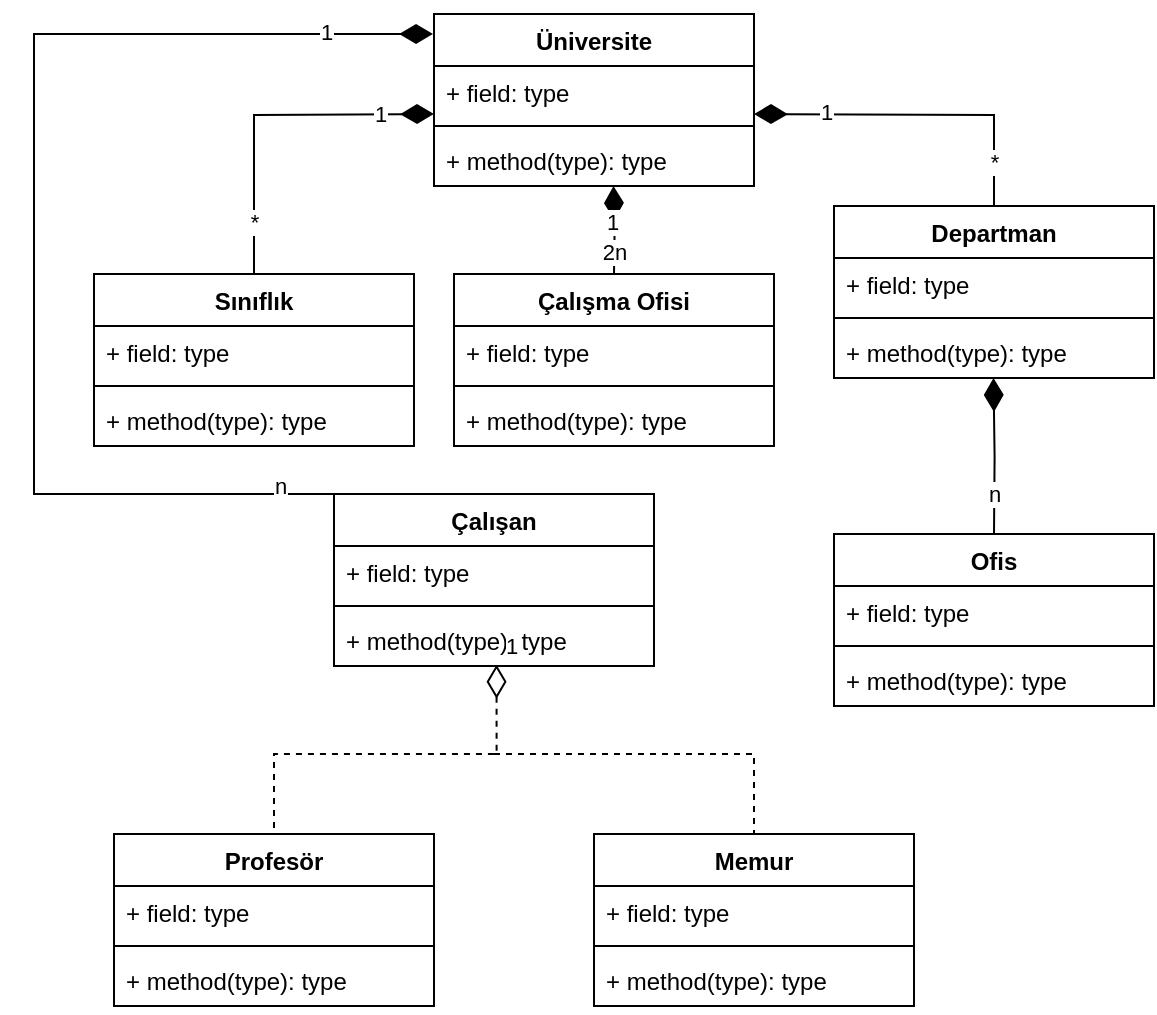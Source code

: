 <mxfile version="20.2.7" type="device"><diagram id="C5RBs43oDa-KdzZeNtuy" name="Page-1"><mxGraphModel dx="981" dy="486" grid="1" gridSize="10" guides="1" tooltips="1" connect="1" arrows="1" fold="1" page="1" pageScale="1" pageWidth="827" pageHeight="1169" math="0" shadow="0"><root><mxCell id="WIyWlLk6GJQsqaUBKTNV-0"/><mxCell id="WIyWlLk6GJQsqaUBKTNV-1" parent="WIyWlLk6GJQsqaUBKTNV-0"/><mxCell id="wo4NrvDdeQjVamJzTnby-10" value="Üniversite" style="swimlane;fontStyle=1;align=center;verticalAlign=top;childLayout=stackLayout;horizontal=1;startSize=26;horizontalStack=0;resizeParent=1;resizeParentMax=0;resizeLast=0;collapsible=1;marginBottom=0;" parent="WIyWlLk6GJQsqaUBKTNV-1" vertex="1"><mxGeometry x="350" y="40" width="160" height="86" as="geometry"/></mxCell><mxCell id="wo4NrvDdeQjVamJzTnby-11" value="+ field: type" style="text;strokeColor=none;fillColor=none;align=left;verticalAlign=top;spacingLeft=4;spacingRight=4;overflow=hidden;rotatable=0;points=[[0,0.5],[1,0.5]];portConstraint=eastwest;" parent="wo4NrvDdeQjVamJzTnby-10" vertex="1"><mxGeometry y="26" width="160" height="26" as="geometry"/></mxCell><mxCell id="wo4NrvDdeQjVamJzTnby-12" value="" style="line;strokeWidth=1;fillColor=none;align=left;verticalAlign=middle;spacingTop=-1;spacingLeft=3;spacingRight=3;rotatable=0;labelPosition=right;points=[];portConstraint=eastwest;" parent="wo4NrvDdeQjVamJzTnby-10" vertex="1"><mxGeometry y="52" width="160" height="8" as="geometry"/></mxCell><mxCell id="wo4NrvDdeQjVamJzTnby-13" value="+ method(type): type" style="text;strokeColor=none;fillColor=none;align=left;verticalAlign=top;spacingLeft=4;spacingRight=4;overflow=hidden;rotatable=0;points=[[0,0.5],[1,0.5]];portConstraint=eastwest;" parent="wo4NrvDdeQjVamJzTnby-10" vertex="1"><mxGeometry y="60" width="160" height="26" as="geometry"/></mxCell><mxCell id="wo4NrvDdeQjVamJzTnby-17" value="" style="endArrow=close;html=1;endSize=12;startArrow=diamondThin;startSize=14;startFill=1;edgeStyle=orthogonalEdgeStyle;align=left;verticalAlign=bottom;rounded=0;entryX=0.5;entryY=0;entryDx=0;entryDy=0;" parent="WIyWlLk6GJQsqaUBKTNV-1" target="wo4NrvDdeQjVamJzTnby-24" edge="1"><mxGeometry x="-1" y="10" relative="1" as="geometry"><mxPoint x="439.76" y="126" as="sourcePoint"/><mxPoint x="439.76" y="200" as="targetPoint"/><Array as="points"/><mxPoint as="offset"/></mxGeometry></mxCell><mxCell id="wo4NrvDdeQjVamJzTnby-38" value="2n" style="edgeLabel;html=1;align=center;verticalAlign=middle;resizable=0;points=[];" parent="wo4NrvDdeQjVamJzTnby-17" vertex="1" connectable="0"><mxGeometry x="0.631" y="1" relative="1" as="geometry"><mxPoint x="-1" y="-3" as="offset"/></mxGeometry></mxCell><mxCell id="cJhWNDBSaoilCeA9AlcP-4" value="1" style="edgeLabel;html=1;align=center;verticalAlign=middle;resizable=0;points=[];" vertex="1" connectable="0" parent="wo4NrvDdeQjVamJzTnby-17"><mxGeometry x="-0.185" y="-1" relative="1" as="geometry"><mxPoint as="offset"/></mxGeometry></mxCell><mxCell id="wo4NrvDdeQjVamJzTnby-23" value="" style="endArrow=close;html=1;endSize=12;startArrow=diamondThin;startSize=14;startFill=1;edgeStyle=orthogonalEdgeStyle;align=left;verticalAlign=bottom;rounded=0;entryX=0.5;entryY=0;entryDx=0;entryDy=0;" parent="WIyWlLk6GJQsqaUBKTNV-1" target="wo4NrvDdeQjVamJzTnby-28" edge="1"><mxGeometry x="-1" y="3" relative="1" as="geometry"><mxPoint x="510" y="90" as="sourcePoint"/><mxPoint x="630" y="130" as="targetPoint"/></mxGeometry></mxCell><mxCell id="wo4NrvDdeQjVamJzTnby-39" value="*" style="edgeLabel;html=1;align=center;verticalAlign=middle;resizable=0;points=[];" parent="wo4NrvDdeQjVamJzTnby-23" vertex="1" connectable="0"><mxGeometry x="0.883" y="2" relative="1" as="geometry"><mxPoint x="-2" y="-13" as="offset"/></mxGeometry></mxCell><mxCell id="cJhWNDBSaoilCeA9AlcP-3" value="1" style="edgeLabel;html=1;align=center;verticalAlign=middle;resizable=0;points=[];" vertex="1" connectable="0" parent="wo4NrvDdeQjVamJzTnby-23"><mxGeometry x="-0.568" y="1" relative="1" as="geometry"><mxPoint as="offset"/></mxGeometry></mxCell><mxCell id="wo4NrvDdeQjVamJzTnby-24" value="Çalışma Ofisi" style="swimlane;fontStyle=1;align=center;verticalAlign=top;childLayout=stackLayout;horizontal=1;startSize=26;horizontalStack=0;resizeParent=1;resizeParentMax=0;resizeLast=0;collapsible=1;marginBottom=0;" parent="WIyWlLk6GJQsqaUBKTNV-1" vertex="1"><mxGeometry x="360" y="170" width="160" height="86" as="geometry"/></mxCell><mxCell id="wo4NrvDdeQjVamJzTnby-25" value="+ field: type" style="text;strokeColor=none;fillColor=none;align=left;verticalAlign=top;spacingLeft=4;spacingRight=4;overflow=hidden;rotatable=0;points=[[0,0.5],[1,0.5]];portConstraint=eastwest;" parent="wo4NrvDdeQjVamJzTnby-24" vertex="1"><mxGeometry y="26" width="160" height="26" as="geometry"/></mxCell><mxCell id="wo4NrvDdeQjVamJzTnby-26" value="" style="line;strokeWidth=1;fillColor=none;align=left;verticalAlign=middle;spacingTop=-1;spacingLeft=3;spacingRight=3;rotatable=0;labelPosition=right;points=[];portConstraint=eastwest;" parent="wo4NrvDdeQjVamJzTnby-24" vertex="1"><mxGeometry y="52" width="160" height="8" as="geometry"/></mxCell><mxCell id="wo4NrvDdeQjVamJzTnby-27" value="+ method(type): type" style="text;strokeColor=none;fillColor=none;align=left;verticalAlign=top;spacingLeft=4;spacingRight=4;overflow=hidden;rotatable=0;points=[[0,0.5],[1,0.5]];portConstraint=eastwest;" parent="wo4NrvDdeQjVamJzTnby-24" vertex="1"><mxGeometry y="60" width="160" height="26" as="geometry"/></mxCell><mxCell id="wo4NrvDdeQjVamJzTnby-28" value="Departman" style="swimlane;fontStyle=1;align=center;verticalAlign=top;childLayout=stackLayout;horizontal=1;startSize=26;horizontalStack=0;resizeParent=1;resizeParentMax=0;resizeLast=0;collapsible=1;marginBottom=0;" parent="WIyWlLk6GJQsqaUBKTNV-1" vertex="1"><mxGeometry x="550" y="136" width="160" height="86" as="geometry"/></mxCell><mxCell id="wo4NrvDdeQjVamJzTnby-29" value="+ field: type" style="text;strokeColor=none;fillColor=none;align=left;verticalAlign=top;spacingLeft=4;spacingRight=4;overflow=hidden;rotatable=0;points=[[0,0.5],[1,0.5]];portConstraint=eastwest;" parent="wo4NrvDdeQjVamJzTnby-28" vertex="1"><mxGeometry y="26" width="160" height="26" as="geometry"/></mxCell><mxCell id="wo4NrvDdeQjVamJzTnby-30" value="" style="line;strokeWidth=1;fillColor=none;align=left;verticalAlign=middle;spacingTop=-1;spacingLeft=3;spacingRight=3;rotatable=0;labelPosition=right;points=[];portConstraint=eastwest;" parent="wo4NrvDdeQjVamJzTnby-28" vertex="1"><mxGeometry y="52" width="160" height="8" as="geometry"/></mxCell><mxCell id="wo4NrvDdeQjVamJzTnby-31" value="+ method(type): type" style="text;strokeColor=none;fillColor=none;align=left;verticalAlign=top;spacingLeft=4;spacingRight=4;overflow=hidden;rotatable=0;points=[[0,0.5],[1,0.5]];portConstraint=eastwest;" parent="wo4NrvDdeQjVamJzTnby-28" vertex="1"><mxGeometry y="60" width="160" height="26" as="geometry"/></mxCell><mxCell id="wo4NrvDdeQjVamJzTnby-32" value="" style="endArrow=close;html=1;endSize=12;startArrow=diamondThin;startSize=14;startFill=1;edgeStyle=orthogonalEdgeStyle;align=left;verticalAlign=bottom;rounded=0;entryX=0.5;entryY=0;entryDx=0;entryDy=0;" parent="WIyWlLk6GJQsqaUBKTNV-1" target="wo4NrvDdeQjVamJzTnby-33" edge="1"><mxGeometry x="-1" y="3" relative="1" as="geometry"><mxPoint x="350" y="90" as="sourcePoint"/><mxPoint x="230" y="144" as="targetPoint"/></mxGeometry></mxCell><mxCell id="wo4NrvDdeQjVamJzTnby-37" value="*" style="edgeLabel;html=1;align=center;verticalAlign=middle;resizable=0;points=[];" parent="wo4NrvDdeQjVamJzTnby-32" vertex="1" connectable="0"><mxGeometry x="0.862" y="1" relative="1" as="geometry"><mxPoint x="-1" y="-15" as="offset"/></mxGeometry></mxCell><mxCell id="cJhWNDBSaoilCeA9AlcP-1" value="1" style="edgeLabel;html=1;align=center;verticalAlign=middle;resizable=0;points=[];" vertex="1" connectable="0" parent="wo4NrvDdeQjVamJzTnby-32"><mxGeometry x="-0.684" relative="1" as="geometry"><mxPoint as="offset"/></mxGeometry></mxCell><mxCell id="wo4NrvDdeQjVamJzTnby-33" value="Sınıflık" style="swimlane;fontStyle=1;align=center;verticalAlign=top;childLayout=stackLayout;horizontal=1;startSize=26;horizontalStack=0;resizeParent=1;resizeParentMax=0;resizeLast=0;collapsible=1;marginBottom=0;" parent="WIyWlLk6GJQsqaUBKTNV-1" vertex="1"><mxGeometry x="180" y="170" width="160" height="86" as="geometry"/></mxCell><mxCell id="wo4NrvDdeQjVamJzTnby-34" value="+ field: type" style="text;strokeColor=none;fillColor=none;align=left;verticalAlign=top;spacingLeft=4;spacingRight=4;overflow=hidden;rotatable=0;points=[[0,0.5],[1,0.5]];portConstraint=eastwest;" parent="wo4NrvDdeQjVamJzTnby-33" vertex="1"><mxGeometry y="26" width="160" height="26" as="geometry"/></mxCell><mxCell id="wo4NrvDdeQjVamJzTnby-35" value="" style="line;strokeWidth=1;fillColor=none;align=left;verticalAlign=middle;spacingTop=-1;spacingLeft=3;spacingRight=3;rotatable=0;labelPosition=right;points=[];portConstraint=eastwest;" parent="wo4NrvDdeQjVamJzTnby-33" vertex="1"><mxGeometry y="52" width="160" height="8" as="geometry"/></mxCell><mxCell id="wo4NrvDdeQjVamJzTnby-36" value="+ method(type): type" style="text;strokeColor=none;fillColor=none;align=left;verticalAlign=top;spacingLeft=4;spacingRight=4;overflow=hidden;rotatable=0;points=[[0,0.5],[1,0.5]];portConstraint=eastwest;" parent="wo4NrvDdeQjVamJzTnby-33" vertex="1"><mxGeometry y="60" width="160" height="26" as="geometry"/></mxCell><mxCell id="wo4NrvDdeQjVamJzTnby-40" value="" style="endArrow=close;html=1;endSize=12;startArrow=diamondThin;startSize=14;startFill=1;edgeStyle=orthogonalEdgeStyle;align=left;verticalAlign=bottom;rounded=0;entryX=0.5;entryY=0;entryDx=0;entryDy=0;" parent="WIyWlLk6GJQsqaUBKTNV-1" target="wo4NrvDdeQjVamJzTnby-42" edge="1"><mxGeometry x="-1" y="10" relative="1" as="geometry"><mxPoint x="629.76" y="222" as="sourcePoint"/><mxPoint x="629.76" y="296" as="targetPoint"/><Array as="points"/><mxPoint as="offset"/></mxGeometry></mxCell><mxCell id="wo4NrvDdeQjVamJzTnby-46" value="n" style="edgeLabel;html=1;align=center;verticalAlign=middle;resizable=0;points=[];" parent="wo4NrvDdeQjVamJzTnby-40" vertex="1" connectable="0"><mxGeometry x="0.639" relative="1" as="geometry"><mxPoint y="-6" as="offset"/></mxGeometry></mxCell><mxCell id="wo4NrvDdeQjVamJzTnby-42" value="Ofis&#10;" style="swimlane;fontStyle=1;align=center;verticalAlign=top;childLayout=stackLayout;horizontal=1;startSize=26;horizontalStack=0;resizeParent=1;resizeParentMax=0;resizeLast=0;collapsible=1;marginBottom=0;" parent="WIyWlLk6GJQsqaUBKTNV-1" vertex="1"><mxGeometry x="550" y="300" width="160" height="86" as="geometry"/></mxCell><mxCell id="wo4NrvDdeQjVamJzTnby-43" value="+ field: type" style="text;strokeColor=none;fillColor=none;align=left;verticalAlign=top;spacingLeft=4;spacingRight=4;overflow=hidden;rotatable=0;points=[[0,0.5],[1,0.5]];portConstraint=eastwest;" parent="wo4NrvDdeQjVamJzTnby-42" vertex="1"><mxGeometry y="26" width="160" height="26" as="geometry"/></mxCell><mxCell id="wo4NrvDdeQjVamJzTnby-44" value="" style="line;strokeWidth=1;fillColor=none;align=left;verticalAlign=middle;spacingTop=-1;spacingLeft=3;spacingRight=3;rotatable=0;labelPosition=right;points=[];portConstraint=eastwest;" parent="wo4NrvDdeQjVamJzTnby-42" vertex="1"><mxGeometry y="52" width="160" height="8" as="geometry"/></mxCell><mxCell id="wo4NrvDdeQjVamJzTnby-45" value="+ method(type): type" style="text;strokeColor=none;fillColor=none;align=left;verticalAlign=top;spacingLeft=4;spacingRight=4;overflow=hidden;rotatable=0;points=[[0,0.5],[1,0.5]];portConstraint=eastwest;" parent="wo4NrvDdeQjVamJzTnby-42" vertex="1"><mxGeometry y="60" width="160" height="26" as="geometry"/></mxCell><mxCell id="wo4NrvDdeQjVamJzTnby-47" value="" style="endArrow=close;html=1;endSize=12;startArrow=diamondThin;startSize=14;startFill=1;edgeStyle=orthogonalEdgeStyle;align=left;verticalAlign=bottom;rounded=0;exitX=-0.003;exitY=0.116;exitDx=0;exitDy=0;exitPerimeter=0;entryX=0;entryY=0;entryDx=0;entryDy=0;" parent="WIyWlLk6GJQsqaUBKTNV-1" source="wo4NrvDdeQjVamJzTnby-10" target="wo4NrvDdeQjVamJzTnby-49" edge="1"><mxGeometry x="-1" y="3" relative="1" as="geometry"><mxPoint x="340" y="50" as="sourcePoint"/><mxPoint x="300" y="330" as="targetPoint"/><Array as="points"><mxPoint x="150" y="50"/><mxPoint x="150" y="280"/></Array></mxGeometry></mxCell><mxCell id="wo4NrvDdeQjVamJzTnby-48" value="n" style="edgeLabel;html=1;align=center;verticalAlign=middle;resizable=0;points=[];" parent="wo4NrvDdeQjVamJzTnby-47" vertex="1" connectable="0"><mxGeometry x="0.899" y="-3" relative="1" as="geometry"><mxPoint x="2" y="-7" as="offset"/></mxGeometry></mxCell><mxCell id="cJhWNDBSaoilCeA9AlcP-2" value="1" style="edgeLabel;html=1;align=center;verticalAlign=middle;resizable=0;points=[];" vertex="1" connectable="0" parent="wo4NrvDdeQjVamJzTnby-47"><mxGeometry x="-0.816" y="-1" relative="1" as="geometry"><mxPoint as="offset"/></mxGeometry></mxCell><mxCell id="wo4NrvDdeQjVamJzTnby-49" value="Çalışan" style="swimlane;fontStyle=1;align=center;verticalAlign=top;childLayout=stackLayout;horizontal=1;startSize=26;horizontalStack=0;resizeParent=1;resizeParentMax=0;resizeLast=0;collapsible=1;marginBottom=0;" parent="WIyWlLk6GJQsqaUBKTNV-1" vertex="1"><mxGeometry x="300" y="280" width="160" height="86" as="geometry"/></mxCell><mxCell id="wo4NrvDdeQjVamJzTnby-50" value="+ field: type" style="text;strokeColor=none;fillColor=none;align=left;verticalAlign=top;spacingLeft=4;spacingRight=4;overflow=hidden;rotatable=0;points=[[0,0.5],[1,0.5]];portConstraint=eastwest;" parent="wo4NrvDdeQjVamJzTnby-49" vertex="1"><mxGeometry y="26" width="160" height="26" as="geometry"/></mxCell><mxCell id="wo4NrvDdeQjVamJzTnby-51" value="" style="line;strokeWidth=1;fillColor=none;align=left;verticalAlign=middle;spacingTop=-1;spacingLeft=3;spacingRight=3;rotatable=0;labelPosition=right;points=[];portConstraint=eastwest;" parent="wo4NrvDdeQjVamJzTnby-49" vertex="1"><mxGeometry y="52" width="160" height="8" as="geometry"/></mxCell><mxCell id="wo4NrvDdeQjVamJzTnby-52" value="+ method(type): type" style="text;strokeColor=none;fillColor=none;align=left;verticalAlign=top;spacingLeft=4;spacingRight=4;overflow=hidden;rotatable=0;points=[[0,0.5],[1,0.5]];portConstraint=eastwest;" parent="wo4NrvDdeQjVamJzTnby-49" vertex="1"><mxGeometry y="60" width="160" height="26" as="geometry"/></mxCell><mxCell id="wo4NrvDdeQjVamJzTnby-54" value="Profesör" style="swimlane;fontStyle=1;align=center;verticalAlign=top;childLayout=stackLayout;horizontal=1;startSize=26;horizontalStack=0;resizeParent=1;resizeParentMax=0;resizeLast=0;collapsible=1;marginBottom=0;" parent="WIyWlLk6GJQsqaUBKTNV-1" vertex="1"><mxGeometry x="190" y="450" width="160" height="86" as="geometry"/></mxCell><mxCell id="wo4NrvDdeQjVamJzTnby-55" value="+ field: type" style="text;strokeColor=none;fillColor=none;align=left;verticalAlign=top;spacingLeft=4;spacingRight=4;overflow=hidden;rotatable=0;points=[[0,0.5],[1,0.5]];portConstraint=eastwest;" parent="wo4NrvDdeQjVamJzTnby-54" vertex="1"><mxGeometry y="26" width="160" height="26" as="geometry"/></mxCell><mxCell id="wo4NrvDdeQjVamJzTnby-56" value="" style="line;strokeWidth=1;fillColor=none;align=left;verticalAlign=middle;spacingTop=-1;spacingLeft=3;spacingRight=3;rotatable=0;labelPosition=right;points=[];portConstraint=eastwest;" parent="wo4NrvDdeQjVamJzTnby-54" vertex="1"><mxGeometry y="52" width="160" height="8" as="geometry"/></mxCell><mxCell id="wo4NrvDdeQjVamJzTnby-57" value="+ method(type): type" style="text;strokeColor=none;fillColor=none;align=left;verticalAlign=top;spacingLeft=4;spacingRight=4;overflow=hidden;rotatable=0;points=[[0,0.5],[1,0.5]];portConstraint=eastwest;" parent="wo4NrvDdeQjVamJzTnby-54" vertex="1"><mxGeometry y="60" width="160" height="26" as="geometry"/></mxCell><mxCell id="wo4NrvDdeQjVamJzTnby-58" value="Memur&#10;" style="swimlane;fontStyle=1;align=center;verticalAlign=top;childLayout=stackLayout;horizontal=1;startSize=26;horizontalStack=0;resizeParent=1;resizeParentMax=0;resizeLast=0;collapsible=1;marginBottom=0;" parent="WIyWlLk6GJQsqaUBKTNV-1" vertex="1"><mxGeometry x="430" y="450" width="160" height="86" as="geometry"/></mxCell><mxCell id="wo4NrvDdeQjVamJzTnby-59" value="+ field: type" style="text;strokeColor=none;fillColor=none;align=left;verticalAlign=top;spacingLeft=4;spacingRight=4;overflow=hidden;rotatable=0;points=[[0,0.5],[1,0.5]];portConstraint=eastwest;" parent="wo4NrvDdeQjVamJzTnby-58" vertex="1"><mxGeometry y="26" width="160" height="26" as="geometry"/></mxCell><mxCell id="wo4NrvDdeQjVamJzTnby-60" value="" style="line;strokeWidth=1;fillColor=none;align=left;verticalAlign=middle;spacingTop=-1;spacingLeft=3;spacingRight=3;rotatable=0;labelPosition=right;points=[];portConstraint=eastwest;" parent="wo4NrvDdeQjVamJzTnby-58" vertex="1"><mxGeometry y="52" width="160" height="8" as="geometry"/></mxCell><mxCell id="wo4NrvDdeQjVamJzTnby-61" value="+ method(type): type" style="text;strokeColor=none;fillColor=none;align=left;verticalAlign=top;spacingLeft=4;spacingRight=4;overflow=hidden;rotatable=0;points=[[0,0.5],[1,0.5]];portConstraint=eastwest;" parent="wo4NrvDdeQjVamJzTnby-58" vertex="1"><mxGeometry y="60" width="160" height="26" as="geometry"/></mxCell><mxCell id="wo4NrvDdeQjVamJzTnby-69" value="1" style="endArrow=close;html=1;endSize=12;startArrow=diamondThin;startSize=14;startFill=0;edgeStyle=orthogonalEdgeStyle;align=left;verticalAlign=bottom;rounded=0;dashed=1;exitX=0.508;exitY=0.975;exitDx=0;exitDy=0;exitPerimeter=0;entryX=0.5;entryY=0;entryDx=0;entryDy=0;" parent="WIyWlLk6GJQsqaUBKTNV-1" source="wo4NrvDdeQjVamJzTnby-52" target="wo4NrvDdeQjVamJzTnby-54" edge="1"><mxGeometry x="-1" y="3" relative="1" as="geometry"><mxPoint x="410" y="410" as="sourcePoint"/><mxPoint x="570" y="410" as="targetPoint"/><Array as="points"><mxPoint x="381" y="410"/><mxPoint x="270" y="410"/></Array></mxGeometry></mxCell><mxCell id="wo4NrvDdeQjVamJzTnby-71" value="" style="endArrow=close;endFill=1;endSize=12;html=1;rounded=0;dashed=1;entryX=0.5;entryY=0;entryDx=0;entryDy=0;" parent="WIyWlLk6GJQsqaUBKTNV-1" target="wo4NrvDdeQjVamJzTnby-58" edge="1"><mxGeometry width="160" relative="1" as="geometry"><mxPoint x="380" y="410" as="sourcePoint"/><mxPoint x="500" y="410" as="targetPoint"/><Array as="points"><mxPoint x="510" y="410"/></Array></mxGeometry></mxCell></root></mxGraphModel></diagram></mxfile>